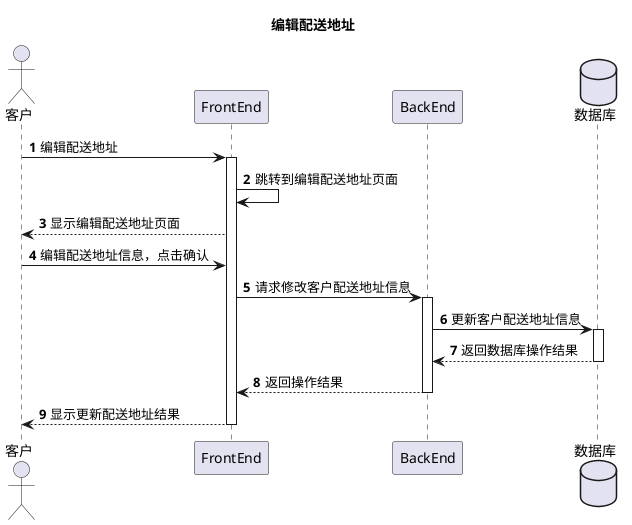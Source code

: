 @startuml
'https://plantuml.com/sequence-diagram

autonumber
title 编辑配送地址

actor 客户
participant FrontEnd
participant BackEnd
database 数据库

客户 -> FrontEnd ++: 编辑配送地址
FrontEnd -> FrontEnd :跳转到编辑配送地址页面
FrontEnd --> 客户 : 显示编辑配送地址页面
客户 -> FrontEnd :编辑配送地址信息，点击确认
FrontEnd -> BackEnd ++: 请求修改客户配送地址信息
BackEnd -> 数据库 ++: 更新客户配送地址信息
数据库 --> BackEnd --: 返回数据库操作结果
BackEnd --> FrontEnd --: 返回操作结果
FrontEnd --> 客户 --:显示更新配送地址结果
@enduml